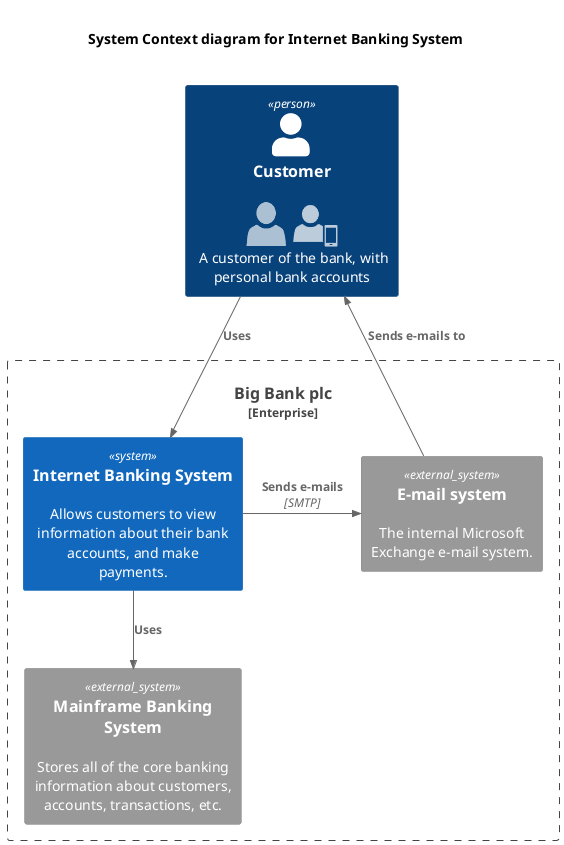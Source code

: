 @startuml example-c4-modell-diagram
' source: https://github.com/plantuml-stdlib/C4-PlantUML
' C4 Model
!include <c4/C4_Context.puml>

' Images
!include <office/Users/user.puml>
!include <office/Users/mobile_user.puml>

' Diagram title
title \nSystem Context diagram for Internet Banking System\n

' Diagram syntax
Person(customer, Customer, "<$user> <$mobile_user>\n A customer of the bank, with personal bank accounts")

Enterprise_Boundary(c0, "Big Bank plc") {
  System(banking_system, "Internet Banking System", "Allows customers to view information about their bank accounts, and make payments.")

  System_Ext(mail_system, "E-mail system", "The internal Microsoft Exchange e-mail system.")
  System_Ext(mainframe, "Mainframe Banking System", "Stores all of the core banking information about customers, accounts, transactions, etc.")

  Rel(customer, banking_system, "Uses")
  Rel_Back(customer, mail_system, "Sends e-mails to")
  Rel_Neighbor(banking_system, mail_system, "Sends e-mails", "SMTP")
  Rel(banking_system, mainframe, "Uses")
}
@enduml
